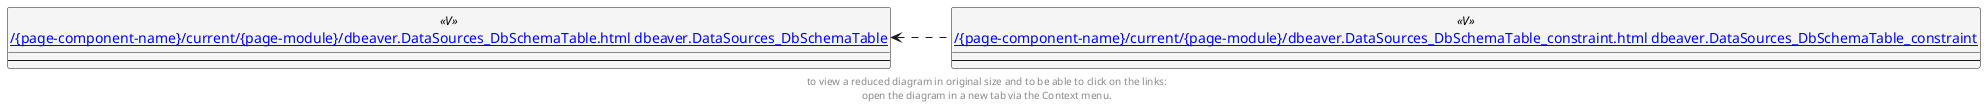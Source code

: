 @startuml
left to right direction
'top to bottom direction
hide circle
'avoide "." issues:
set namespaceSeparator none


skinparam class {
  BackgroundColor White
  BackgroundColor<<FN>> Yellow
  BackgroundColor<<FS>> Yellow
  BackgroundColor<<FT>> LightGray
  BackgroundColor<<IF>> Yellow
  BackgroundColor<<IS>> Yellow
  BackgroundColor<<P>> Aqua
  BackgroundColor<<PC>> Aqua
  BackgroundColor<<SN>> Yellow
  BackgroundColor<<SO>> SlateBlue
  BackgroundColor<<TF>> LightGray
  BackgroundColor<<TR>> Tomato
  BackgroundColor<<U>> White
  BackgroundColor<<V>> WhiteSmoke
  BackgroundColor<<X>> Aqua
}


entity "[[{site-url}/{page-component-name}/current/{page-module}/dbeaver.DataSources_DbSchemaTable.html dbeaver.DataSources_DbSchemaTable]]" as dbeaver.DataSources_DbSchemaTable << V >> {
  --
}

entity "[[{site-url}/{page-component-name}/current/{page-module}/dbeaver.DataSources_DbSchemaTable_constraint.html dbeaver.DataSources_DbSchemaTable_constraint]]" as dbeaver.DataSources_DbSchemaTable_constraint << V >> {
  --
}

dbeaver.DataSources_DbSchemaTable <.. dbeaver.DataSources_DbSchemaTable_constraint
footer
to view a reduced diagram in original size and to be able to click on the links:
open the diagram in a new tab via the Context menu.
end footer

@enduml

